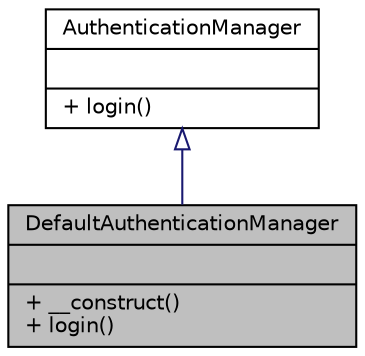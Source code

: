 digraph "DefaultAuthenticationManager"
{
  edge [fontname="Helvetica",fontsize="10",labelfontname="Helvetica",labelfontsize="10"];
  node [fontname="Helvetica",fontsize="10",shape=record];
  Node0 [label="{DefaultAuthenticationManager\n||+ __construct()\l+ login()\l}",height=0.2,width=0.4,color="black", fillcolor="grey75", style="filled", fontcolor="black"];
  Node1 -> Node0 [dir="back",color="midnightblue",fontsize="10",style="solid",arrowtail="onormal",fontname="Helvetica"];
  Node1 [label="{AuthenticationManager\n||+ login()\l}",height=0.2,width=0.4,color="black", fillcolor="white", style="filled",URL="$interfacewcmf_1_1lib_1_1security_1_1_authentication_manager.html",tooltip="AuthenticationManager implementations are used to handle all authentication requests. "];
}
